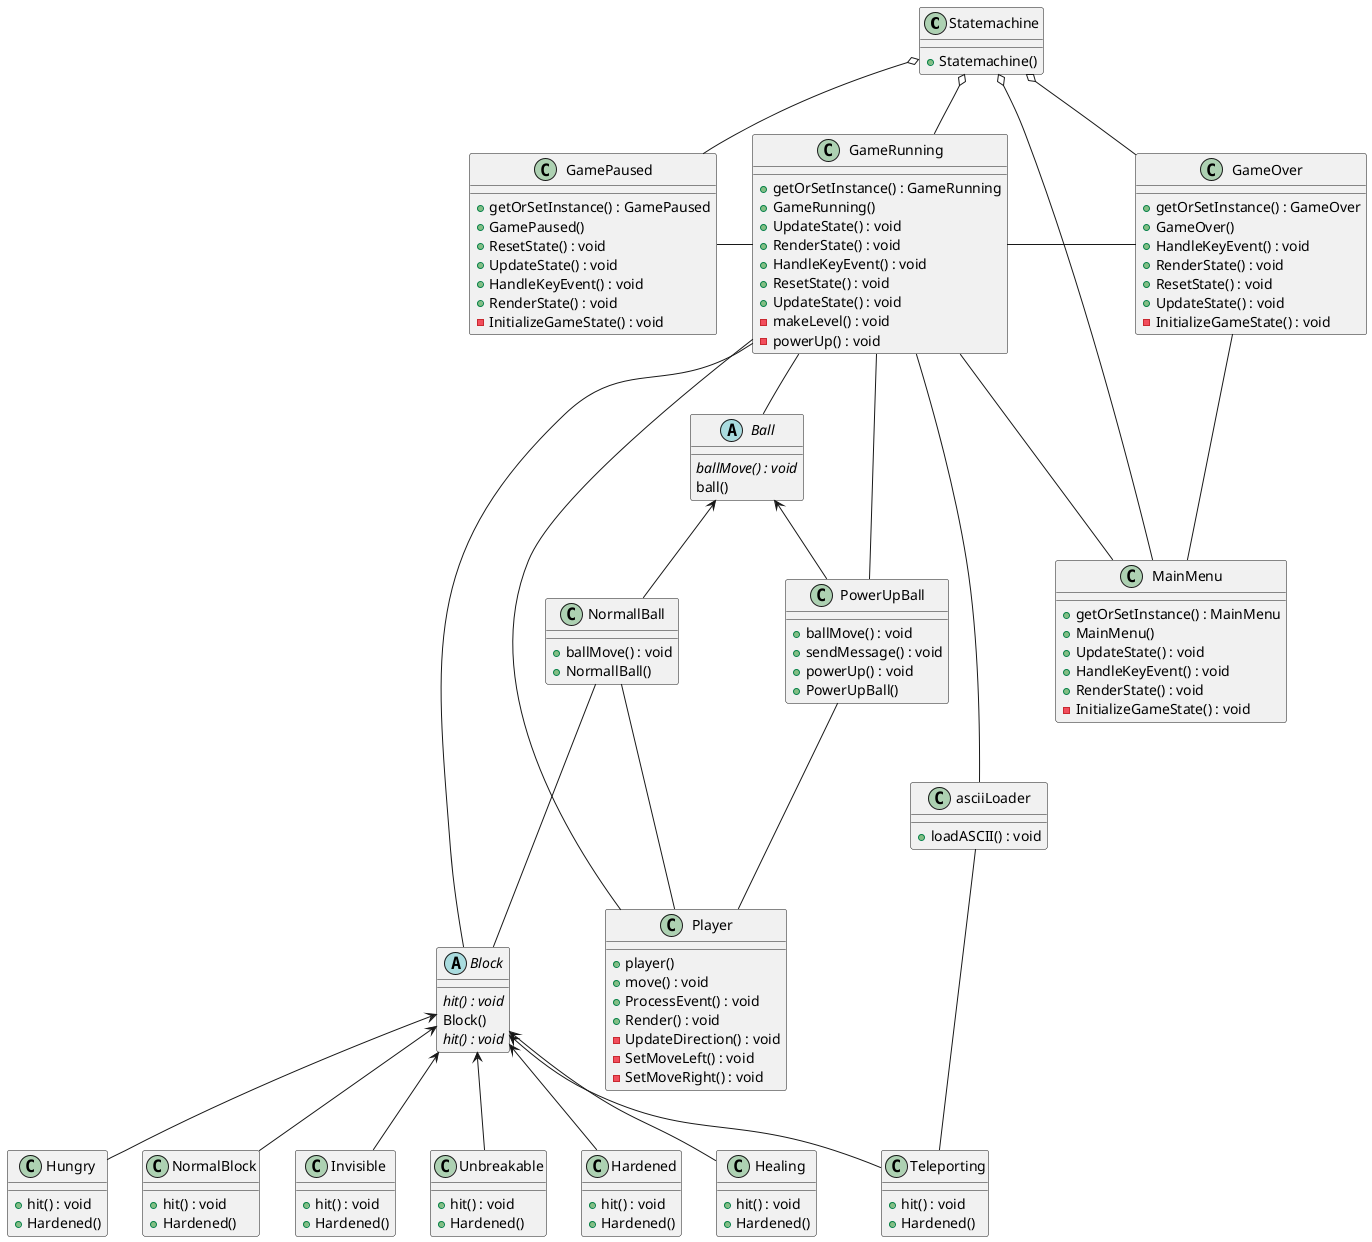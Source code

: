 @startuml overview

Statemachine o-- GameOver
Statemachine o-- GamePaused
Statemachine o-- GameRunning 
Statemachine o-- MainMenu

GameRunning -r- GameOver
GameRunning -l- GamePaused
GameRunning -l- MainMenu

GameOver --- MainMenu


class Statemachine{
    + Statemachine()
}
class GameOver{
    + getOrSetInstance() : GameOver
    + GameOver()
    + HandleKeyEvent() : void
    + RenderState() : void
    + ResetState() : void
    + UpdateState() : void
    - InitializeGameState() : void
}
class GameRunning{
    + getOrSetInstance() : GameRunning
    + GameRunning()
    + UpdateState() : void 
    + RenderState() : void 
    + HandleKeyEvent() : void 
    + ResetState() : void
    + UpdateState() : void
    - makeLevel() : void 
    - powerUp() : void
}
class GamePaused{
    + getOrSetInstance() : GamePaused
    + GamePaused()
    + ResetState() : void 
    + UpdateState() : void 
    + HandleKeyEvent() : void
    + RenderState() : void
    - InitializeGameState() : void
}
class MainMenu{
    + getOrSetInstance() : MainMenu
    + MainMenu()
    + UpdateState() : void
    + HandleKeyEvent() : void
    + RenderState() : void
    - InitializeGameState() : void
}

abstract Ball
abstract Block
class Player

GameRunning - Block
GameRunning - Player
GameRunning -d- Ball


class Player{
    + player()
    + move() : void
    + ProcessEvent() : void
    + Render() : void
    - UpdateDirection() : void
    - SetMoveLeft() : void
    - SetMoveRight() : void
}

abstract Ball{
    {abstract} ballMove() : void
    ball()
}

abstract Block{
    {abstract} hit() : void
    Block()
}

abstract Block

Block <-- Hardened
Block <-- Healing
Block <-- Hungry
Block <-- Teleporting
Block <-- NormalBlock
Block <-- Invisible
Block <-- Unbreakable

abstract Block{
    {abstract} hit() : void
}

class Hardened{
    + hit() : void 
    + Hardened()
}
class Healing{
    + hit() : void 
    + Hardened()
}
class Hungry{
    + hit() : void 
    + Hardened()
}
class Invisible{
    + hit() : void 
    + Hardened()
}
class NormalBlock{
    + hit() : void 
    + Hardened()
}
class Teleporting{
    + hit() : void 
    + Hardened()
}
class Unbreakable{
    + hit() : void 
    + Hardened()
}

class NormallBall{
    + ballMove() : void
    + NormallBall()
}
class PowerUpBall{
    + ballMove() : void
    + sendMessage() : void
    + powerUp() : void
    + PowerUpBall()
}

class asciiLoader {
    + loadASCII() : void
}


GameRunning -- asciiLoader
GameRunning -[hidden]-> Ball

Ball -[hidden]-> Block
Ball -[hidden]-> Player


Ball <-- NormallBall
Ball <-- PowerUpBall

Teleporting -u- asciiLoader

NormallBall --- Block
NormallBall --- Player

PowerUpBall --- Player

GameRunning --- PowerUpBall




@enduml
